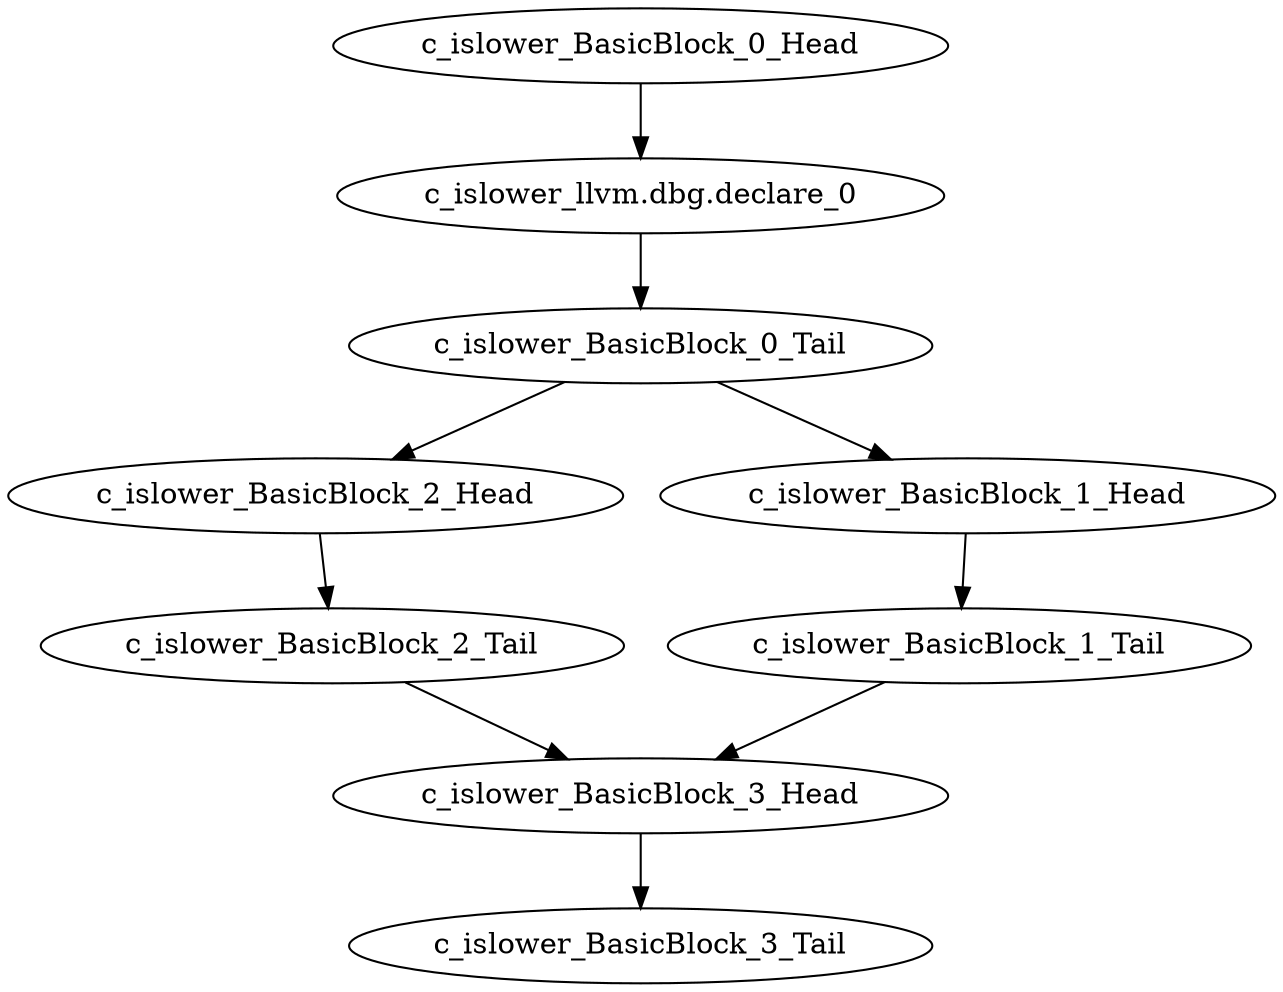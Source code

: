 digraph G {
    "c_islower_BasicBlock_2_Tail" -> "c_islower_BasicBlock_3_Head"
    "c_islower_BasicBlock_3_Head" -> "c_islower_BasicBlock_3_Tail"
    "c_islower_BasicBlock_1_Tail" -> "c_islower_BasicBlock_3_Head"
    "c_islower_BasicBlock_0_Tail" -> "c_islower_BasicBlock_2_Head"
    "c_islower_BasicBlock_0_Tail" -> "c_islower_BasicBlock_1_Head"
    "c_islower_BasicBlock_2_Head" -> "c_islower_BasicBlock_2_Tail"
    "c_islower_BasicBlock_0_Head" -> "c_islower_llvm.dbg.declare_0"
    "c_islower_BasicBlock_1_Head" -> "c_islower_BasicBlock_1_Tail"
    "c_islower_llvm.dbg.declare_0" -> "c_islower_BasicBlock_0_Tail"
}
